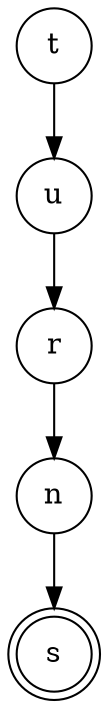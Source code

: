 digraph {   
    node [shape = doublecircle, color = black] s ;
    node [shape = circle];
    node [color= black];
    t -> u -> r -> n -> s;	
}